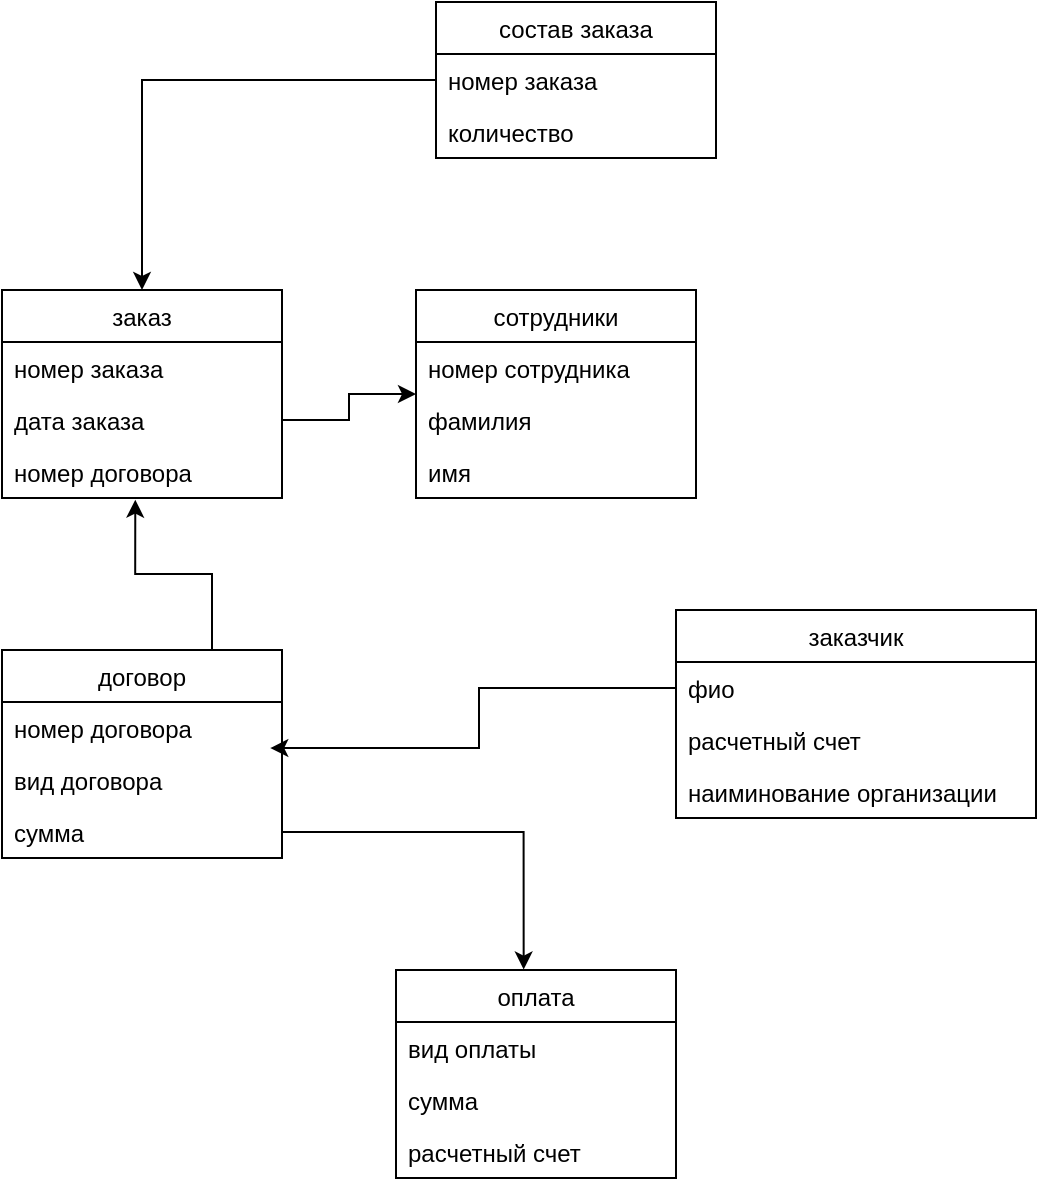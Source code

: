 <mxfile version="18.0.1" type="device"><diagram id="s-DnG6zBgdb4IyfGEn37" name="Страница 1"><mxGraphModel dx="2012" dy="721" grid="1" gridSize="10" guides="1" tooltips="1" connect="1" arrows="1" fold="1" page="1" pageScale="1" pageWidth="827" pageHeight="1169" math="0" shadow="0"><root><mxCell id="0"/><mxCell id="1" parent="0"/><mxCell id="yEnv-jzavH2RJjz6EXAt-9" value="заказчик" style="swimlane;fontStyle=0;childLayout=stackLayout;horizontal=1;startSize=26;fillColor=none;horizontalStack=0;resizeParent=1;resizeParentMax=0;resizeLast=0;collapsible=1;marginBottom=0;" vertex="1" parent="1"><mxGeometry x="-490" y="360" width="180" height="104" as="geometry"/></mxCell><mxCell id="yEnv-jzavH2RJjz6EXAt-10" value="фио" style="text;strokeColor=none;fillColor=none;align=left;verticalAlign=top;spacingLeft=4;spacingRight=4;overflow=hidden;rotatable=0;points=[[0,0.5],[1,0.5]];portConstraint=eastwest;" vertex="1" parent="yEnv-jzavH2RJjz6EXAt-9"><mxGeometry y="26" width="180" height="26" as="geometry"/></mxCell><mxCell id="yEnv-jzavH2RJjz6EXAt-11" value="расчетный счет" style="text;strokeColor=none;fillColor=none;align=left;verticalAlign=top;spacingLeft=4;spacingRight=4;overflow=hidden;rotatable=0;points=[[0,0.5],[1,0.5]];portConstraint=eastwest;" vertex="1" parent="yEnv-jzavH2RJjz6EXAt-9"><mxGeometry y="52" width="180" height="26" as="geometry"/></mxCell><mxCell id="yEnv-jzavH2RJjz6EXAt-12" value="наиминование организации " style="text;strokeColor=none;fillColor=none;align=left;verticalAlign=top;spacingLeft=4;spacingRight=4;overflow=hidden;rotatable=0;points=[[0,0.5],[1,0.5]];portConstraint=eastwest;" vertex="1" parent="yEnv-jzavH2RJjz6EXAt-9"><mxGeometry y="78" width="180" height="26" as="geometry"/></mxCell><mxCell id="yEnv-jzavH2RJjz6EXAt-13" value="состав заказа" style="swimlane;fontStyle=0;childLayout=stackLayout;horizontal=1;startSize=26;fillColor=none;horizontalStack=0;resizeParent=1;resizeParentMax=0;resizeLast=0;collapsible=1;marginBottom=0;" vertex="1" parent="1"><mxGeometry x="-610" y="56" width="140" height="78" as="geometry"/></mxCell><mxCell id="yEnv-jzavH2RJjz6EXAt-14" value="номер заказа" style="text;strokeColor=none;fillColor=none;align=left;verticalAlign=top;spacingLeft=4;spacingRight=4;overflow=hidden;rotatable=0;points=[[0,0.5],[1,0.5]];portConstraint=eastwest;" vertex="1" parent="yEnv-jzavH2RJjz6EXAt-13"><mxGeometry y="26" width="140" height="26" as="geometry"/></mxCell><mxCell id="yEnv-jzavH2RJjz6EXAt-15" value="количество" style="text;strokeColor=none;fillColor=none;align=left;verticalAlign=top;spacingLeft=4;spacingRight=4;overflow=hidden;rotatable=0;points=[[0,0.5],[1,0.5]];portConstraint=eastwest;" vertex="1" parent="yEnv-jzavH2RJjz6EXAt-13"><mxGeometry y="52" width="140" height="26" as="geometry"/></mxCell><mxCell id="yEnv-jzavH2RJjz6EXAt-17" value="заказ" style="swimlane;fontStyle=0;childLayout=stackLayout;horizontal=1;startSize=26;fillColor=none;horizontalStack=0;resizeParent=1;resizeParentMax=0;resizeLast=0;collapsible=1;marginBottom=0;" vertex="1" parent="1"><mxGeometry x="-827" y="200" width="140" height="104" as="geometry"/></mxCell><mxCell id="yEnv-jzavH2RJjz6EXAt-18" value="номер заказа" style="text;strokeColor=none;fillColor=none;align=left;verticalAlign=top;spacingLeft=4;spacingRight=4;overflow=hidden;rotatable=0;points=[[0,0.5],[1,0.5]];portConstraint=eastwest;" vertex="1" parent="yEnv-jzavH2RJjz6EXAt-17"><mxGeometry y="26" width="140" height="26" as="geometry"/></mxCell><mxCell id="yEnv-jzavH2RJjz6EXAt-19" value="дата заказа" style="text;strokeColor=none;fillColor=none;align=left;verticalAlign=top;spacingLeft=4;spacingRight=4;overflow=hidden;rotatable=0;points=[[0,0.5],[1,0.5]];portConstraint=eastwest;" vertex="1" parent="yEnv-jzavH2RJjz6EXAt-17"><mxGeometry y="52" width="140" height="26" as="geometry"/></mxCell><mxCell id="yEnv-jzavH2RJjz6EXAt-20" value="номер договора " style="text;strokeColor=none;fillColor=none;align=left;verticalAlign=top;spacingLeft=4;spacingRight=4;overflow=hidden;rotatable=0;points=[[0,0.5],[1,0.5]];portConstraint=eastwest;" vertex="1" parent="yEnv-jzavH2RJjz6EXAt-17"><mxGeometry y="78" width="140" height="26" as="geometry"/></mxCell><mxCell id="yEnv-jzavH2RJjz6EXAt-43" style="edgeStyle=orthogonalEdgeStyle;rounded=0;orthogonalLoop=1;jettySize=auto;html=1;exitX=0.75;exitY=0;exitDx=0;exitDy=0;entryX=0.476;entryY=1.032;entryDx=0;entryDy=0;entryPerimeter=0;" edge="1" parent="1" source="yEnv-jzavH2RJjz6EXAt-29" target="yEnv-jzavH2RJjz6EXAt-20"><mxGeometry relative="1" as="geometry"/></mxCell><mxCell id="yEnv-jzavH2RJjz6EXAt-29" value="договор" style="swimlane;fontStyle=0;childLayout=stackLayout;horizontal=1;startSize=26;fillColor=none;horizontalStack=0;resizeParent=1;resizeParentMax=0;resizeLast=0;collapsible=1;marginBottom=0;" vertex="1" parent="1"><mxGeometry x="-827" y="380" width="140" height="104" as="geometry"/></mxCell><mxCell id="yEnv-jzavH2RJjz6EXAt-30" value="номер договора " style="text;strokeColor=none;fillColor=none;align=left;verticalAlign=top;spacingLeft=4;spacingRight=4;overflow=hidden;rotatable=0;points=[[0,0.5],[1,0.5]];portConstraint=eastwest;" vertex="1" parent="yEnv-jzavH2RJjz6EXAt-29"><mxGeometry y="26" width="140" height="26" as="geometry"/></mxCell><mxCell id="yEnv-jzavH2RJjz6EXAt-31" value="вид договора " style="text;strokeColor=none;fillColor=none;align=left;verticalAlign=top;spacingLeft=4;spacingRight=4;overflow=hidden;rotatable=0;points=[[0,0.5],[1,0.5]];portConstraint=eastwest;" vertex="1" parent="yEnv-jzavH2RJjz6EXAt-29"><mxGeometry y="52" width="140" height="26" as="geometry"/></mxCell><mxCell id="yEnv-jzavH2RJjz6EXAt-32" value="сумма " style="text;strokeColor=none;fillColor=none;align=left;verticalAlign=top;spacingLeft=4;spacingRight=4;overflow=hidden;rotatable=0;points=[[0,0.5],[1,0.5]];portConstraint=eastwest;" vertex="1" parent="yEnv-jzavH2RJjz6EXAt-29"><mxGeometry y="78" width="140" height="26" as="geometry"/></mxCell><mxCell id="yEnv-jzavH2RJjz6EXAt-33" value="оплата" style="swimlane;fontStyle=0;childLayout=stackLayout;horizontal=1;startSize=26;fillColor=none;horizontalStack=0;resizeParent=1;resizeParentMax=0;resizeLast=0;collapsible=1;marginBottom=0;" vertex="1" parent="1"><mxGeometry x="-630" y="540" width="140" height="104" as="geometry"/></mxCell><mxCell id="yEnv-jzavH2RJjz6EXAt-34" value="вид оплаты" style="text;strokeColor=none;fillColor=none;align=left;verticalAlign=top;spacingLeft=4;spacingRight=4;overflow=hidden;rotatable=0;points=[[0,0.5],[1,0.5]];portConstraint=eastwest;" vertex="1" parent="yEnv-jzavH2RJjz6EXAt-33"><mxGeometry y="26" width="140" height="26" as="geometry"/></mxCell><mxCell id="yEnv-jzavH2RJjz6EXAt-35" value="сумма" style="text;strokeColor=none;fillColor=none;align=left;verticalAlign=top;spacingLeft=4;spacingRight=4;overflow=hidden;rotatable=0;points=[[0,0.5],[1,0.5]];portConstraint=eastwest;" vertex="1" parent="yEnv-jzavH2RJjz6EXAt-33"><mxGeometry y="52" width="140" height="26" as="geometry"/></mxCell><mxCell id="yEnv-jzavH2RJjz6EXAt-36" value="расчетный счет " style="text;strokeColor=none;fillColor=none;align=left;verticalAlign=top;spacingLeft=4;spacingRight=4;overflow=hidden;rotatable=0;points=[[0,0.5],[1,0.5]];portConstraint=eastwest;" vertex="1" parent="yEnv-jzavH2RJjz6EXAt-33"><mxGeometry y="78" width="140" height="26" as="geometry"/></mxCell><mxCell id="yEnv-jzavH2RJjz6EXAt-37" value="сотрудники" style="swimlane;fontStyle=0;childLayout=stackLayout;horizontal=1;startSize=26;fillColor=none;horizontalStack=0;resizeParent=1;resizeParentMax=0;resizeLast=0;collapsible=1;marginBottom=0;" vertex="1" parent="1"><mxGeometry x="-620" y="200" width="140" height="104" as="geometry"/></mxCell><mxCell id="yEnv-jzavH2RJjz6EXAt-38" value="номер сотрудника" style="text;strokeColor=none;fillColor=none;align=left;verticalAlign=top;spacingLeft=4;spacingRight=4;overflow=hidden;rotatable=0;points=[[0,0.5],[1,0.5]];portConstraint=eastwest;" vertex="1" parent="yEnv-jzavH2RJjz6EXAt-37"><mxGeometry y="26" width="140" height="26" as="geometry"/></mxCell><mxCell id="yEnv-jzavH2RJjz6EXAt-39" value="фамилия" style="text;strokeColor=none;fillColor=none;align=left;verticalAlign=top;spacingLeft=4;spacingRight=4;overflow=hidden;rotatable=0;points=[[0,0.5],[1,0.5]];portConstraint=eastwest;" vertex="1" parent="yEnv-jzavH2RJjz6EXAt-37"><mxGeometry y="52" width="140" height="26" as="geometry"/></mxCell><mxCell id="yEnv-jzavH2RJjz6EXAt-40" value="имя " style="text;strokeColor=none;fillColor=none;align=left;verticalAlign=top;spacingLeft=4;spacingRight=4;overflow=hidden;rotatable=0;points=[[0,0.5],[1,0.5]];portConstraint=eastwest;" vertex="1" parent="yEnv-jzavH2RJjz6EXAt-37"><mxGeometry y="78" width="140" height="26" as="geometry"/></mxCell><mxCell id="yEnv-jzavH2RJjz6EXAt-41" style="edgeStyle=orthogonalEdgeStyle;rounded=0;orthogonalLoop=1;jettySize=auto;html=1;exitX=1;exitY=0.5;exitDx=0;exitDy=0;entryX=0;entryY=0.5;entryDx=0;entryDy=0;" edge="1" parent="1" source="yEnv-jzavH2RJjz6EXAt-19" target="yEnv-jzavH2RJjz6EXAt-37"><mxGeometry relative="1" as="geometry"/></mxCell><mxCell id="yEnv-jzavH2RJjz6EXAt-42" style="edgeStyle=orthogonalEdgeStyle;rounded=0;orthogonalLoop=1;jettySize=auto;html=1;exitX=0;exitY=0.5;exitDx=0;exitDy=0;entryX=0.5;entryY=0;entryDx=0;entryDy=0;" edge="1" parent="1" source="yEnv-jzavH2RJjz6EXAt-14" target="yEnv-jzavH2RJjz6EXAt-17"><mxGeometry relative="1" as="geometry"/></mxCell><mxCell id="yEnv-jzavH2RJjz6EXAt-44" style="edgeStyle=orthogonalEdgeStyle;rounded=0;orthogonalLoop=1;jettySize=auto;html=1;exitX=0;exitY=0.5;exitDx=0;exitDy=0;entryX=0.958;entryY=-0.115;entryDx=0;entryDy=0;entryPerimeter=0;" edge="1" parent="1" source="yEnv-jzavH2RJjz6EXAt-10" target="yEnv-jzavH2RJjz6EXAt-31"><mxGeometry relative="1" as="geometry"/></mxCell><mxCell id="yEnv-jzavH2RJjz6EXAt-45" style="edgeStyle=orthogonalEdgeStyle;rounded=0;orthogonalLoop=1;jettySize=auto;html=1;exitX=1;exitY=0.5;exitDx=0;exitDy=0;entryX=0.456;entryY=-0.002;entryDx=0;entryDy=0;entryPerimeter=0;" edge="1" parent="1" source="yEnv-jzavH2RJjz6EXAt-32" target="yEnv-jzavH2RJjz6EXAt-33"><mxGeometry relative="1" as="geometry"/></mxCell></root></mxGraphModel></diagram></mxfile>